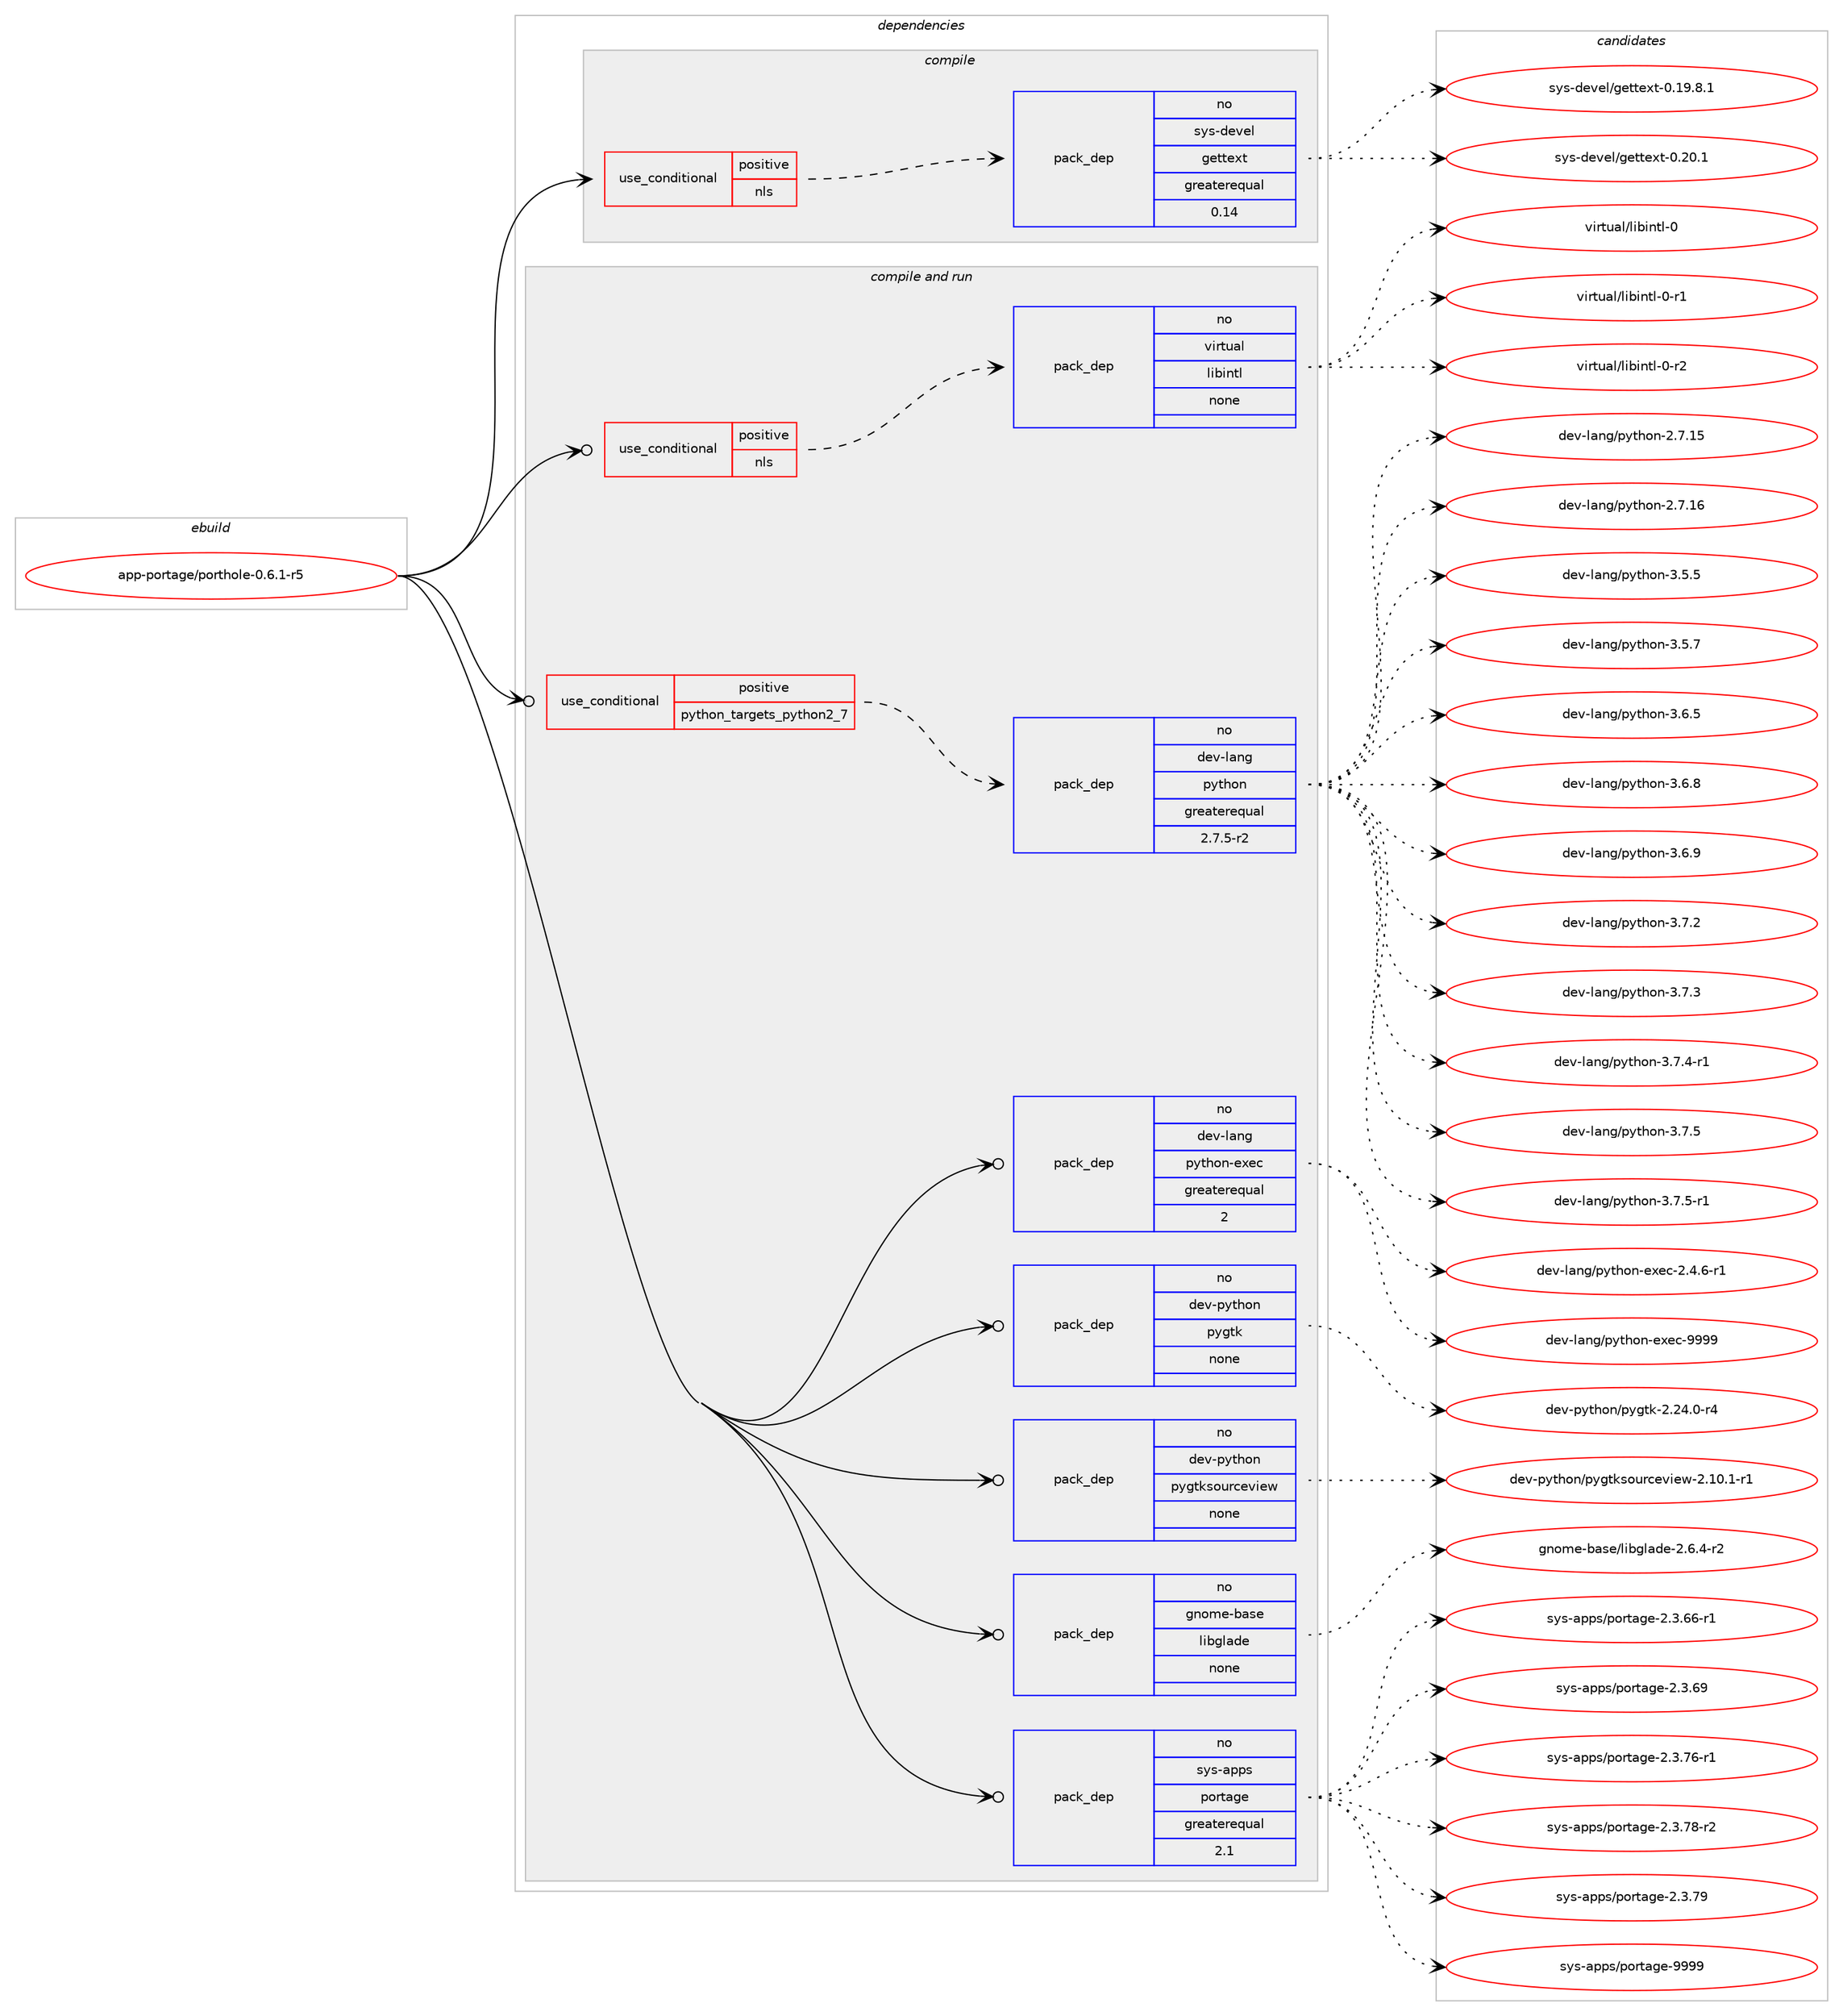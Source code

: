 digraph prolog {

# *************
# Graph options
# *************

newrank=true;
concentrate=true;
compound=true;
graph [rankdir=LR,fontname=Helvetica,fontsize=10,ranksep=1.5];#, ranksep=2.5, nodesep=0.2];
edge  [arrowhead=vee];
node  [fontname=Helvetica,fontsize=10];

# **********
# The ebuild
# **********

subgraph cluster_leftcol {
color=gray;
rank=same;
label=<<i>ebuild</i>>;
id [label="app-portage/porthole-0.6.1-r5", color=red, width=4, href="../app-portage/porthole-0.6.1-r5.svg"];
}

# ****************
# The dependencies
# ****************

subgraph cluster_midcol {
color=gray;
label=<<i>dependencies</i>>;
subgraph cluster_compile {
fillcolor="#eeeeee";
style=filled;
label=<<i>compile</i>>;
subgraph cond120920 {
dependency506607 [label=<<TABLE BORDER="0" CELLBORDER="1" CELLSPACING="0" CELLPADDING="4"><TR><TD ROWSPAN="3" CELLPADDING="10">use_conditional</TD></TR><TR><TD>positive</TD></TR><TR><TD>nls</TD></TR></TABLE>>, shape=none, color=red];
subgraph pack376534 {
dependency506608 [label=<<TABLE BORDER="0" CELLBORDER="1" CELLSPACING="0" CELLPADDING="4" WIDTH="220"><TR><TD ROWSPAN="6" CELLPADDING="30">pack_dep</TD></TR><TR><TD WIDTH="110">no</TD></TR><TR><TD>sys-devel</TD></TR><TR><TD>gettext</TD></TR><TR><TD>greaterequal</TD></TR><TR><TD>0.14</TD></TR></TABLE>>, shape=none, color=blue];
}
dependency506607:e -> dependency506608:w [weight=20,style="dashed",arrowhead="vee"];
}
id:e -> dependency506607:w [weight=20,style="solid",arrowhead="vee"];
}
subgraph cluster_compileandrun {
fillcolor="#eeeeee";
style=filled;
label=<<i>compile and run</i>>;
subgraph cond120921 {
dependency506609 [label=<<TABLE BORDER="0" CELLBORDER="1" CELLSPACING="0" CELLPADDING="4"><TR><TD ROWSPAN="3" CELLPADDING="10">use_conditional</TD></TR><TR><TD>positive</TD></TR><TR><TD>nls</TD></TR></TABLE>>, shape=none, color=red];
subgraph pack376535 {
dependency506610 [label=<<TABLE BORDER="0" CELLBORDER="1" CELLSPACING="0" CELLPADDING="4" WIDTH="220"><TR><TD ROWSPAN="6" CELLPADDING="30">pack_dep</TD></TR><TR><TD WIDTH="110">no</TD></TR><TR><TD>virtual</TD></TR><TR><TD>libintl</TD></TR><TR><TD>none</TD></TR><TR><TD></TD></TR></TABLE>>, shape=none, color=blue];
}
dependency506609:e -> dependency506610:w [weight=20,style="dashed",arrowhead="vee"];
}
id:e -> dependency506609:w [weight=20,style="solid",arrowhead="odotvee"];
subgraph cond120922 {
dependency506611 [label=<<TABLE BORDER="0" CELLBORDER="1" CELLSPACING="0" CELLPADDING="4"><TR><TD ROWSPAN="3" CELLPADDING="10">use_conditional</TD></TR><TR><TD>positive</TD></TR><TR><TD>python_targets_python2_7</TD></TR></TABLE>>, shape=none, color=red];
subgraph pack376536 {
dependency506612 [label=<<TABLE BORDER="0" CELLBORDER="1" CELLSPACING="0" CELLPADDING="4" WIDTH="220"><TR><TD ROWSPAN="6" CELLPADDING="30">pack_dep</TD></TR><TR><TD WIDTH="110">no</TD></TR><TR><TD>dev-lang</TD></TR><TR><TD>python</TD></TR><TR><TD>greaterequal</TD></TR><TR><TD>2.7.5-r2</TD></TR></TABLE>>, shape=none, color=blue];
}
dependency506611:e -> dependency506612:w [weight=20,style="dashed",arrowhead="vee"];
}
id:e -> dependency506611:w [weight=20,style="solid",arrowhead="odotvee"];
subgraph pack376537 {
dependency506613 [label=<<TABLE BORDER="0" CELLBORDER="1" CELLSPACING="0" CELLPADDING="4" WIDTH="220"><TR><TD ROWSPAN="6" CELLPADDING="30">pack_dep</TD></TR><TR><TD WIDTH="110">no</TD></TR><TR><TD>dev-lang</TD></TR><TR><TD>python-exec</TD></TR><TR><TD>greaterequal</TD></TR><TR><TD>2</TD></TR></TABLE>>, shape=none, color=blue];
}
id:e -> dependency506613:w [weight=20,style="solid",arrowhead="odotvee"];
subgraph pack376538 {
dependency506614 [label=<<TABLE BORDER="0" CELLBORDER="1" CELLSPACING="0" CELLPADDING="4" WIDTH="220"><TR><TD ROWSPAN="6" CELLPADDING="30">pack_dep</TD></TR><TR><TD WIDTH="110">no</TD></TR><TR><TD>dev-python</TD></TR><TR><TD>pygtk</TD></TR><TR><TD>none</TD></TR><TR><TD></TD></TR></TABLE>>, shape=none, color=blue];
}
id:e -> dependency506614:w [weight=20,style="solid",arrowhead="odotvee"];
subgraph pack376539 {
dependency506615 [label=<<TABLE BORDER="0" CELLBORDER="1" CELLSPACING="0" CELLPADDING="4" WIDTH="220"><TR><TD ROWSPAN="6" CELLPADDING="30">pack_dep</TD></TR><TR><TD WIDTH="110">no</TD></TR><TR><TD>dev-python</TD></TR><TR><TD>pygtksourceview</TD></TR><TR><TD>none</TD></TR><TR><TD></TD></TR></TABLE>>, shape=none, color=blue];
}
id:e -> dependency506615:w [weight=20,style="solid",arrowhead="odotvee"];
subgraph pack376540 {
dependency506616 [label=<<TABLE BORDER="0" CELLBORDER="1" CELLSPACING="0" CELLPADDING="4" WIDTH="220"><TR><TD ROWSPAN="6" CELLPADDING="30">pack_dep</TD></TR><TR><TD WIDTH="110">no</TD></TR><TR><TD>gnome-base</TD></TR><TR><TD>libglade</TD></TR><TR><TD>none</TD></TR><TR><TD></TD></TR></TABLE>>, shape=none, color=blue];
}
id:e -> dependency506616:w [weight=20,style="solid",arrowhead="odotvee"];
subgraph pack376541 {
dependency506617 [label=<<TABLE BORDER="0" CELLBORDER="1" CELLSPACING="0" CELLPADDING="4" WIDTH="220"><TR><TD ROWSPAN="6" CELLPADDING="30">pack_dep</TD></TR><TR><TD WIDTH="110">no</TD></TR><TR><TD>sys-apps</TD></TR><TR><TD>portage</TD></TR><TR><TD>greaterequal</TD></TR><TR><TD>2.1</TD></TR></TABLE>>, shape=none, color=blue];
}
id:e -> dependency506617:w [weight=20,style="solid",arrowhead="odotvee"];
}
subgraph cluster_run {
fillcolor="#eeeeee";
style=filled;
label=<<i>run</i>>;
}
}

# **************
# The candidates
# **************

subgraph cluster_choices {
rank=same;
color=gray;
label=<<i>candidates</i>>;

subgraph choice376534 {
color=black;
nodesep=1;
choice1151211154510010111810110847103101116116101120116454846495746564649 [label="sys-devel/gettext-0.19.8.1", color=red, width=4,href="../sys-devel/gettext-0.19.8.1.svg"];
choice115121115451001011181011084710310111611610112011645484650484649 [label="sys-devel/gettext-0.20.1", color=red, width=4,href="../sys-devel/gettext-0.20.1.svg"];
dependency506608:e -> choice1151211154510010111810110847103101116116101120116454846495746564649:w [style=dotted,weight="100"];
dependency506608:e -> choice115121115451001011181011084710310111611610112011645484650484649:w [style=dotted,weight="100"];
}
subgraph choice376535 {
color=black;
nodesep=1;
choice1181051141161179710847108105981051101161084548 [label="virtual/libintl-0", color=red, width=4,href="../virtual/libintl-0.svg"];
choice11810511411611797108471081059810511011610845484511449 [label="virtual/libintl-0-r1", color=red, width=4,href="../virtual/libintl-0-r1.svg"];
choice11810511411611797108471081059810511011610845484511450 [label="virtual/libintl-0-r2", color=red, width=4,href="../virtual/libintl-0-r2.svg"];
dependency506610:e -> choice1181051141161179710847108105981051101161084548:w [style=dotted,weight="100"];
dependency506610:e -> choice11810511411611797108471081059810511011610845484511449:w [style=dotted,weight="100"];
dependency506610:e -> choice11810511411611797108471081059810511011610845484511450:w [style=dotted,weight="100"];
}
subgraph choice376536 {
color=black;
nodesep=1;
choice10010111845108971101034711212111610411111045504655464953 [label="dev-lang/python-2.7.15", color=red, width=4,href="../dev-lang/python-2.7.15.svg"];
choice10010111845108971101034711212111610411111045504655464954 [label="dev-lang/python-2.7.16", color=red, width=4,href="../dev-lang/python-2.7.16.svg"];
choice100101118451089711010347112121116104111110455146534653 [label="dev-lang/python-3.5.5", color=red, width=4,href="../dev-lang/python-3.5.5.svg"];
choice100101118451089711010347112121116104111110455146534655 [label="dev-lang/python-3.5.7", color=red, width=4,href="../dev-lang/python-3.5.7.svg"];
choice100101118451089711010347112121116104111110455146544653 [label="dev-lang/python-3.6.5", color=red, width=4,href="../dev-lang/python-3.6.5.svg"];
choice100101118451089711010347112121116104111110455146544656 [label="dev-lang/python-3.6.8", color=red, width=4,href="../dev-lang/python-3.6.8.svg"];
choice100101118451089711010347112121116104111110455146544657 [label="dev-lang/python-3.6.9", color=red, width=4,href="../dev-lang/python-3.6.9.svg"];
choice100101118451089711010347112121116104111110455146554650 [label="dev-lang/python-3.7.2", color=red, width=4,href="../dev-lang/python-3.7.2.svg"];
choice100101118451089711010347112121116104111110455146554651 [label="dev-lang/python-3.7.3", color=red, width=4,href="../dev-lang/python-3.7.3.svg"];
choice1001011184510897110103471121211161041111104551465546524511449 [label="dev-lang/python-3.7.4-r1", color=red, width=4,href="../dev-lang/python-3.7.4-r1.svg"];
choice100101118451089711010347112121116104111110455146554653 [label="dev-lang/python-3.7.5", color=red, width=4,href="../dev-lang/python-3.7.5.svg"];
choice1001011184510897110103471121211161041111104551465546534511449 [label="dev-lang/python-3.7.5-r1", color=red, width=4,href="../dev-lang/python-3.7.5-r1.svg"];
dependency506612:e -> choice10010111845108971101034711212111610411111045504655464953:w [style=dotted,weight="100"];
dependency506612:e -> choice10010111845108971101034711212111610411111045504655464954:w [style=dotted,weight="100"];
dependency506612:e -> choice100101118451089711010347112121116104111110455146534653:w [style=dotted,weight="100"];
dependency506612:e -> choice100101118451089711010347112121116104111110455146534655:w [style=dotted,weight="100"];
dependency506612:e -> choice100101118451089711010347112121116104111110455146544653:w [style=dotted,weight="100"];
dependency506612:e -> choice100101118451089711010347112121116104111110455146544656:w [style=dotted,weight="100"];
dependency506612:e -> choice100101118451089711010347112121116104111110455146544657:w [style=dotted,weight="100"];
dependency506612:e -> choice100101118451089711010347112121116104111110455146554650:w [style=dotted,weight="100"];
dependency506612:e -> choice100101118451089711010347112121116104111110455146554651:w [style=dotted,weight="100"];
dependency506612:e -> choice1001011184510897110103471121211161041111104551465546524511449:w [style=dotted,weight="100"];
dependency506612:e -> choice100101118451089711010347112121116104111110455146554653:w [style=dotted,weight="100"];
dependency506612:e -> choice1001011184510897110103471121211161041111104551465546534511449:w [style=dotted,weight="100"];
}
subgraph choice376537 {
color=black;
nodesep=1;
choice10010111845108971101034711212111610411111045101120101994550465246544511449 [label="dev-lang/python-exec-2.4.6-r1", color=red, width=4,href="../dev-lang/python-exec-2.4.6-r1.svg"];
choice10010111845108971101034711212111610411111045101120101994557575757 [label="dev-lang/python-exec-9999", color=red, width=4,href="../dev-lang/python-exec-9999.svg"];
dependency506613:e -> choice10010111845108971101034711212111610411111045101120101994550465246544511449:w [style=dotted,weight="100"];
dependency506613:e -> choice10010111845108971101034711212111610411111045101120101994557575757:w [style=dotted,weight="100"];
}
subgraph choice376538 {
color=black;
nodesep=1;
choice1001011184511212111610411111047112121103116107455046505246484511452 [label="dev-python/pygtk-2.24.0-r4", color=red, width=4,href="../dev-python/pygtk-2.24.0-r4.svg"];
dependency506614:e -> choice1001011184511212111610411111047112121103116107455046505246484511452:w [style=dotted,weight="100"];
}
subgraph choice376539 {
color=black;
nodesep=1;
choice100101118451121211161041111104711212110311610711511111711499101118105101119455046494846494511449 [label="dev-python/pygtksourceview-2.10.1-r1", color=red, width=4,href="../dev-python/pygtksourceview-2.10.1-r1.svg"];
dependency506615:e -> choice100101118451121211161041111104711212110311610711511111711499101118105101119455046494846494511449:w [style=dotted,weight="100"];
}
subgraph choice376540 {
color=black;
nodesep=1;
choice1031101111091014598971151014710810598103108971001014550465446524511450 [label="gnome-base/libglade-2.6.4-r2", color=red, width=4,href="../gnome-base/libglade-2.6.4-r2.svg"];
dependency506616:e -> choice1031101111091014598971151014710810598103108971001014550465446524511450:w [style=dotted,weight="100"];
}
subgraph choice376541 {
color=black;
nodesep=1;
choice11512111545971121121154711211111411697103101455046514654544511449 [label="sys-apps/portage-2.3.66-r1", color=red, width=4,href="../sys-apps/portage-2.3.66-r1.svg"];
choice1151211154597112112115471121111141169710310145504651465457 [label="sys-apps/portage-2.3.69", color=red, width=4,href="../sys-apps/portage-2.3.69.svg"];
choice11512111545971121121154711211111411697103101455046514655544511449 [label="sys-apps/portage-2.3.76-r1", color=red, width=4,href="../sys-apps/portage-2.3.76-r1.svg"];
choice11512111545971121121154711211111411697103101455046514655564511450 [label="sys-apps/portage-2.3.78-r2", color=red, width=4,href="../sys-apps/portage-2.3.78-r2.svg"];
choice1151211154597112112115471121111141169710310145504651465557 [label="sys-apps/portage-2.3.79", color=red, width=4,href="../sys-apps/portage-2.3.79.svg"];
choice115121115459711211211547112111114116971031014557575757 [label="sys-apps/portage-9999", color=red, width=4,href="../sys-apps/portage-9999.svg"];
dependency506617:e -> choice11512111545971121121154711211111411697103101455046514654544511449:w [style=dotted,weight="100"];
dependency506617:e -> choice1151211154597112112115471121111141169710310145504651465457:w [style=dotted,weight="100"];
dependency506617:e -> choice11512111545971121121154711211111411697103101455046514655544511449:w [style=dotted,weight="100"];
dependency506617:e -> choice11512111545971121121154711211111411697103101455046514655564511450:w [style=dotted,weight="100"];
dependency506617:e -> choice1151211154597112112115471121111141169710310145504651465557:w [style=dotted,weight="100"];
dependency506617:e -> choice115121115459711211211547112111114116971031014557575757:w [style=dotted,weight="100"];
}
}

}
